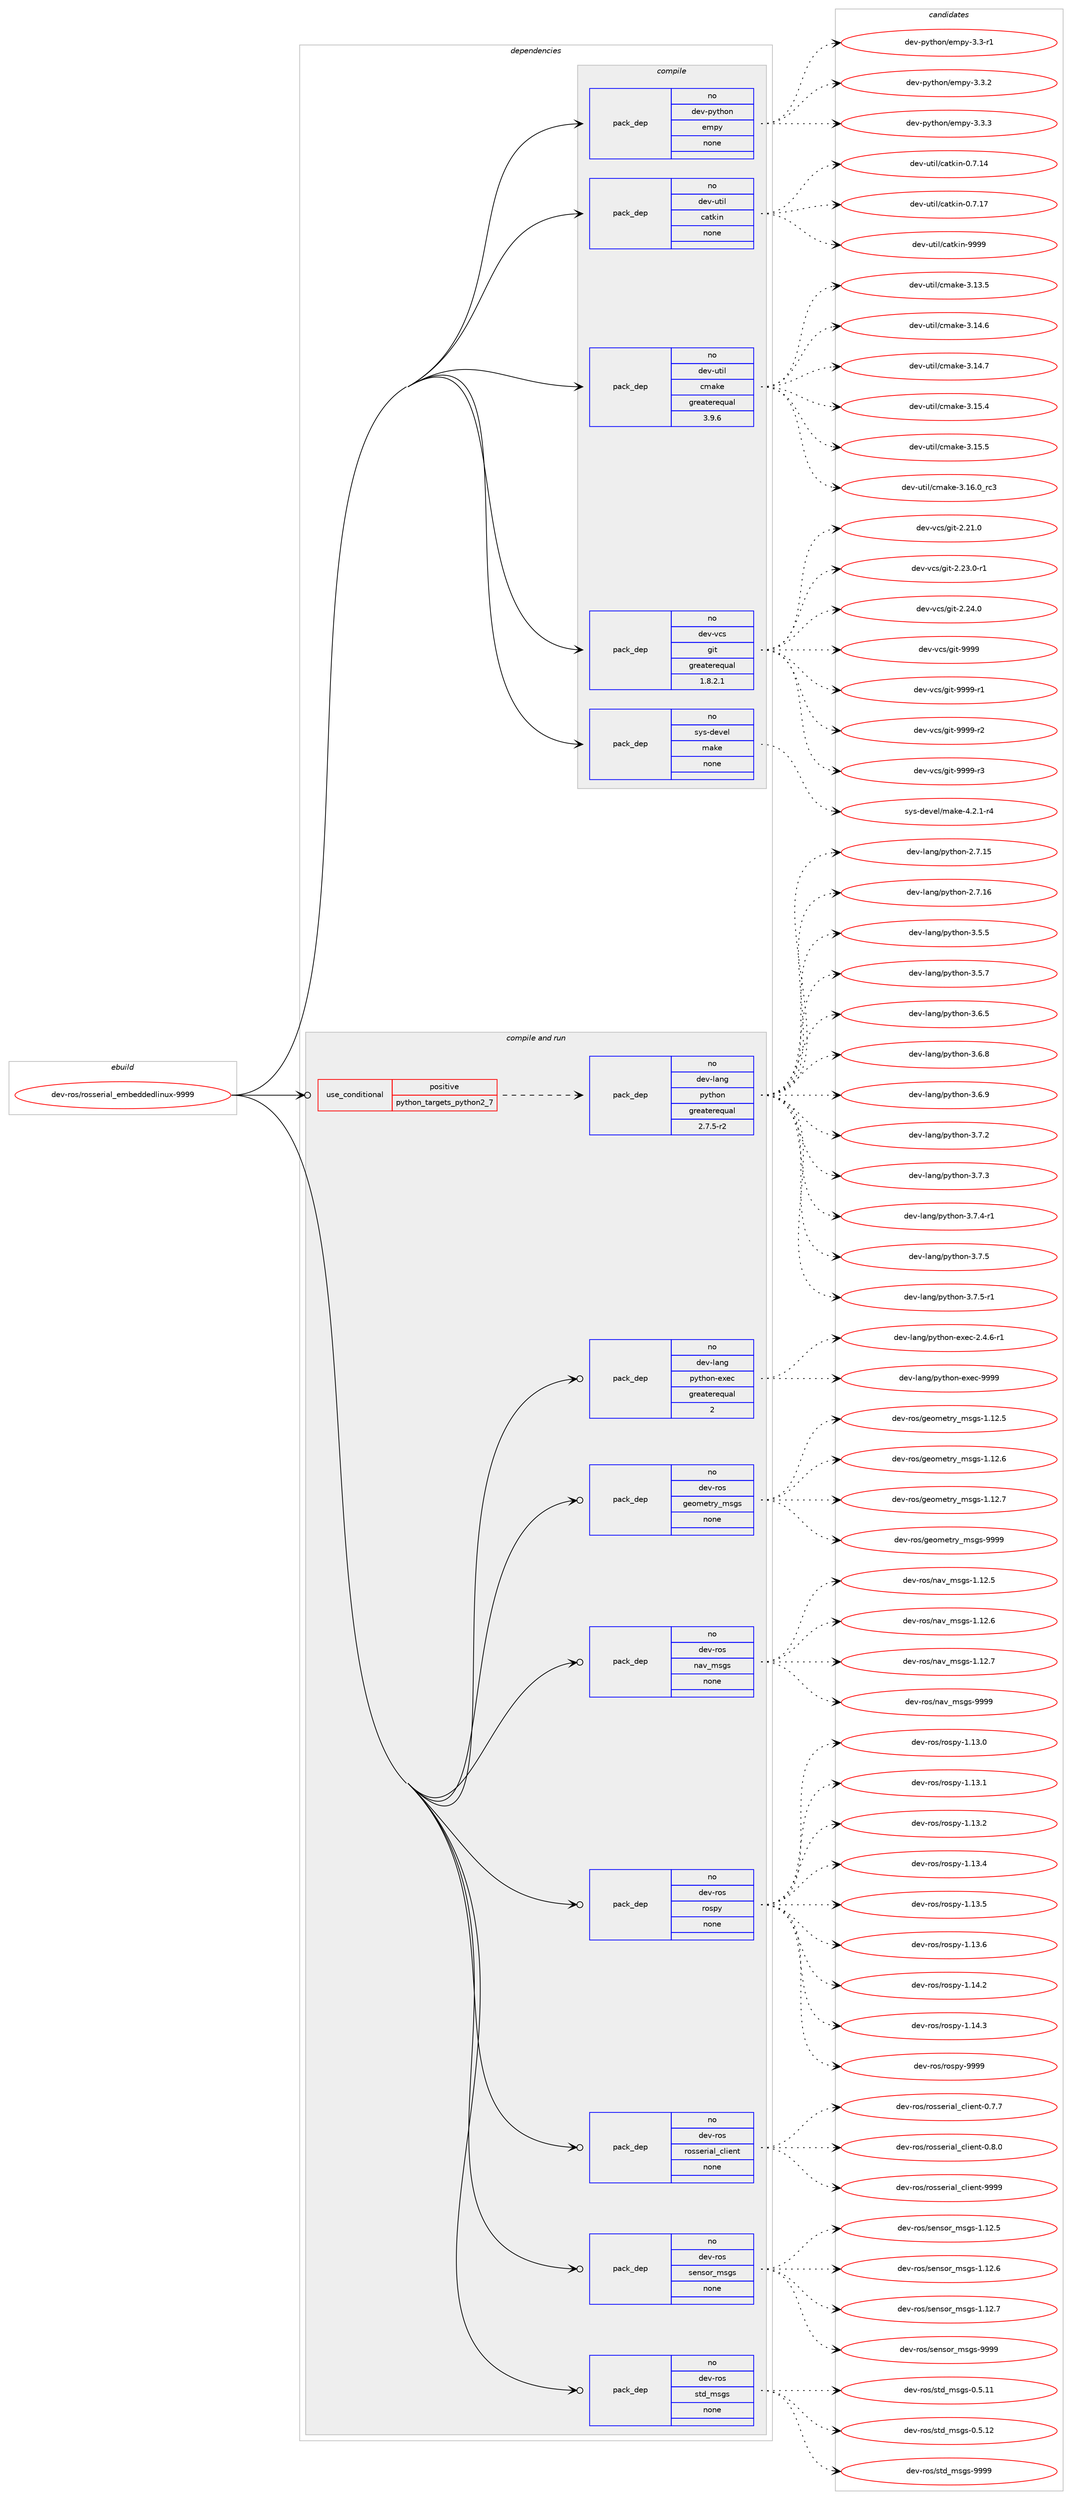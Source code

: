 digraph prolog {

# *************
# Graph options
# *************

newrank=true;
concentrate=true;
compound=true;
graph [rankdir=LR,fontname=Helvetica,fontsize=10,ranksep=1.5];#, ranksep=2.5, nodesep=0.2];
edge  [arrowhead=vee];
node  [fontname=Helvetica,fontsize=10];

# **********
# The ebuild
# **********

subgraph cluster_leftcol {
color=gray;
rank=same;
label=<<i>ebuild</i>>;
id [label="dev-ros/rosserial_embeddedlinux-9999", color=red, width=4, href="../dev-ros/rosserial_embeddedlinux-9999.svg"];
}

# ****************
# The dependencies
# ****************

subgraph cluster_midcol {
color=gray;
label=<<i>dependencies</i>>;
subgraph cluster_compile {
fillcolor="#eeeeee";
style=filled;
label=<<i>compile</i>>;
subgraph pack496633 {
dependency663563 [label=<<TABLE BORDER="0" CELLBORDER="1" CELLSPACING="0" CELLPADDING="4" WIDTH="220"><TR><TD ROWSPAN="6" CELLPADDING="30">pack_dep</TD></TR><TR><TD WIDTH="110">no</TD></TR><TR><TD>dev-python</TD></TR><TR><TD>empy</TD></TR><TR><TD>none</TD></TR><TR><TD></TD></TR></TABLE>>, shape=none, color=blue];
}
id:e -> dependency663563:w [weight=20,style="solid",arrowhead="vee"];
subgraph pack496634 {
dependency663564 [label=<<TABLE BORDER="0" CELLBORDER="1" CELLSPACING="0" CELLPADDING="4" WIDTH="220"><TR><TD ROWSPAN="6" CELLPADDING="30">pack_dep</TD></TR><TR><TD WIDTH="110">no</TD></TR><TR><TD>dev-util</TD></TR><TR><TD>catkin</TD></TR><TR><TD>none</TD></TR><TR><TD></TD></TR></TABLE>>, shape=none, color=blue];
}
id:e -> dependency663564:w [weight=20,style="solid",arrowhead="vee"];
subgraph pack496635 {
dependency663565 [label=<<TABLE BORDER="0" CELLBORDER="1" CELLSPACING="0" CELLPADDING="4" WIDTH="220"><TR><TD ROWSPAN="6" CELLPADDING="30">pack_dep</TD></TR><TR><TD WIDTH="110">no</TD></TR><TR><TD>dev-util</TD></TR><TR><TD>cmake</TD></TR><TR><TD>greaterequal</TD></TR><TR><TD>3.9.6</TD></TR></TABLE>>, shape=none, color=blue];
}
id:e -> dependency663565:w [weight=20,style="solid",arrowhead="vee"];
subgraph pack496636 {
dependency663566 [label=<<TABLE BORDER="0" CELLBORDER="1" CELLSPACING="0" CELLPADDING="4" WIDTH="220"><TR><TD ROWSPAN="6" CELLPADDING="30">pack_dep</TD></TR><TR><TD WIDTH="110">no</TD></TR><TR><TD>dev-vcs</TD></TR><TR><TD>git</TD></TR><TR><TD>greaterequal</TD></TR><TR><TD>1.8.2.1</TD></TR></TABLE>>, shape=none, color=blue];
}
id:e -> dependency663566:w [weight=20,style="solid",arrowhead="vee"];
subgraph pack496637 {
dependency663567 [label=<<TABLE BORDER="0" CELLBORDER="1" CELLSPACING="0" CELLPADDING="4" WIDTH="220"><TR><TD ROWSPAN="6" CELLPADDING="30">pack_dep</TD></TR><TR><TD WIDTH="110">no</TD></TR><TR><TD>sys-devel</TD></TR><TR><TD>make</TD></TR><TR><TD>none</TD></TR><TR><TD></TD></TR></TABLE>>, shape=none, color=blue];
}
id:e -> dependency663567:w [weight=20,style="solid",arrowhead="vee"];
}
subgraph cluster_compileandrun {
fillcolor="#eeeeee";
style=filled;
label=<<i>compile and run</i>>;
subgraph cond155024 {
dependency663568 [label=<<TABLE BORDER="0" CELLBORDER="1" CELLSPACING="0" CELLPADDING="4"><TR><TD ROWSPAN="3" CELLPADDING="10">use_conditional</TD></TR><TR><TD>positive</TD></TR><TR><TD>python_targets_python2_7</TD></TR></TABLE>>, shape=none, color=red];
subgraph pack496638 {
dependency663569 [label=<<TABLE BORDER="0" CELLBORDER="1" CELLSPACING="0" CELLPADDING="4" WIDTH="220"><TR><TD ROWSPAN="6" CELLPADDING="30">pack_dep</TD></TR><TR><TD WIDTH="110">no</TD></TR><TR><TD>dev-lang</TD></TR><TR><TD>python</TD></TR><TR><TD>greaterequal</TD></TR><TR><TD>2.7.5-r2</TD></TR></TABLE>>, shape=none, color=blue];
}
dependency663568:e -> dependency663569:w [weight=20,style="dashed",arrowhead="vee"];
}
id:e -> dependency663568:w [weight=20,style="solid",arrowhead="odotvee"];
subgraph pack496639 {
dependency663570 [label=<<TABLE BORDER="0" CELLBORDER="1" CELLSPACING="0" CELLPADDING="4" WIDTH="220"><TR><TD ROWSPAN="6" CELLPADDING="30">pack_dep</TD></TR><TR><TD WIDTH="110">no</TD></TR><TR><TD>dev-lang</TD></TR><TR><TD>python-exec</TD></TR><TR><TD>greaterequal</TD></TR><TR><TD>2</TD></TR></TABLE>>, shape=none, color=blue];
}
id:e -> dependency663570:w [weight=20,style="solid",arrowhead="odotvee"];
subgraph pack496640 {
dependency663571 [label=<<TABLE BORDER="0" CELLBORDER="1" CELLSPACING="0" CELLPADDING="4" WIDTH="220"><TR><TD ROWSPAN="6" CELLPADDING="30">pack_dep</TD></TR><TR><TD WIDTH="110">no</TD></TR><TR><TD>dev-ros</TD></TR><TR><TD>geometry_msgs</TD></TR><TR><TD>none</TD></TR><TR><TD></TD></TR></TABLE>>, shape=none, color=blue];
}
id:e -> dependency663571:w [weight=20,style="solid",arrowhead="odotvee"];
subgraph pack496641 {
dependency663572 [label=<<TABLE BORDER="0" CELLBORDER="1" CELLSPACING="0" CELLPADDING="4" WIDTH="220"><TR><TD ROWSPAN="6" CELLPADDING="30">pack_dep</TD></TR><TR><TD WIDTH="110">no</TD></TR><TR><TD>dev-ros</TD></TR><TR><TD>nav_msgs</TD></TR><TR><TD>none</TD></TR><TR><TD></TD></TR></TABLE>>, shape=none, color=blue];
}
id:e -> dependency663572:w [weight=20,style="solid",arrowhead="odotvee"];
subgraph pack496642 {
dependency663573 [label=<<TABLE BORDER="0" CELLBORDER="1" CELLSPACING="0" CELLPADDING="4" WIDTH="220"><TR><TD ROWSPAN="6" CELLPADDING="30">pack_dep</TD></TR><TR><TD WIDTH="110">no</TD></TR><TR><TD>dev-ros</TD></TR><TR><TD>rospy</TD></TR><TR><TD>none</TD></TR><TR><TD></TD></TR></TABLE>>, shape=none, color=blue];
}
id:e -> dependency663573:w [weight=20,style="solid",arrowhead="odotvee"];
subgraph pack496643 {
dependency663574 [label=<<TABLE BORDER="0" CELLBORDER="1" CELLSPACING="0" CELLPADDING="4" WIDTH="220"><TR><TD ROWSPAN="6" CELLPADDING="30">pack_dep</TD></TR><TR><TD WIDTH="110">no</TD></TR><TR><TD>dev-ros</TD></TR><TR><TD>rosserial_client</TD></TR><TR><TD>none</TD></TR><TR><TD></TD></TR></TABLE>>, shape=none, color=blue];
}
id:e -> dependency663574:w [weight=20,style="solid",arrowhead="odotvee"];
subgraph pack496644 {
dependency663575 [label=<<TABLE BORDER="0" CELLBORDER="1" CELLSPACING="0" CELLPADDING="4" WIDTH="220"><TR><TD ROWSPAN="6" CELLPADDING="30">pack_dep</TD></TR><TR><TD WIDTH="110">no</TD></TR><TR><TD>dev-ros</TD></TR><TR><TD>sensor_msgs</TD></TR><TR><TD>none</TD></TR><TR><TD></TD></TR></TABLE>>, shape=none, color=blue];
}
id:e -> dependency663575:w [weight=20,style="solid",arrowhead="odotvee"];
subgraph pack496645 {
dependency663576 [label=<<TABLE BORDER="0" CELLBORDER="1" CELLSPACING="0" CELLPADDING="4" WIDTH="220"><TR><TD ROWSPAN="6" CELLPADDING="30">pack_dep</TD></TR><TR><TD WIDTH="110">no</TD></TR><TR><TD>dev-ros</TD></TR><TR><TD>std_msgs</TD></TR><TR><TD>none</TD></TR><TR><TD></TD></TR></TABLE>>, shape=none, color=blue];
}
id:e -> dependency663576:w [weight=20,style="solid",arrowhead="odotvee"];
}
subgraph cluster_run {
fillcolor="#eeeeee";
style=filled;
label=<<i>run</i>>;
}
}

# **************
# The candidates
# **************

subgraph cluster_choices {
rank=same;
color=gray;
label=<<i>candidates</i>>;

subgraph choice496633 {
color=black;
nodesep=1;
choice1001011184511212111610411111047101109112121455146514511449 [label="dev-python/empy-3.3-r1", color=red, width=4,href="../dev-python/empy-3.3-r1.svg"];
choice1001011184511212111610411111047101109112121455146514650 [label="dev-python/empy-3.3.2", color=red, width=4,href="../dev-python/empy-3.3.2.svg"];
choice1001011184511212111610411111047101109112121455146514651 [label="dev-python/empy-3.3.3", color=red, width=4,href="../dev-python/empy-3.3.3.svg"];
dependency663563:e -> choice1001011184511212111610411111047101109112121455146514511449:w [style=dotted,weight="100"];
dependency663563:e -> choice1001011184511212111610411111047101109112121455146514650:w [style=dotted,weight="100"];
dependency663563:e -> choice1001011184511212111610411111047101109112121455146514651:w [style=dotted,weight="100"];
}
subgraph choice496634 {
color=black;
nodesep=1;
choice1001011184511711610510847999711610710511045484655464952 [label="dev-util/catkin-0.7.14", color=red, width=4,href="../dev-util/catkin-0.7.14.svg"];
choice1001011184511711610510847999711610710511045484655464955 [label="dev-util/catkin-0.7.17", color=red, width=4,href="../dev-util/catkin-0.7.17.svg"];
choice100101118451171161051084799971161071051104557575757 [label="dev-util/catkin-9999", color=red, width=4,href="../dev-util/catkin-9999.svg"];
dependency663564:e -> choice1001011184511711610510847999711610710511045484655464952:w [style=dotted,weight="100"];
dependency663564:e -> choice1001011184511711610510847999711610710511045484655464955:w [style=dotted,weight="100"];
dependency663564:e -> choice100101118451171161051084799971161071051104557575757:w [style=dotted,weight="100"];
}
subgraph choice496635 {
color=black;
nodesep=1;
choice1001011184511711610510847991099710710145514649514653 [label="dev-util/cmake-3.13.5", color=red, width=4,href="../dev-util/cmake-3.13.5.svg"];
choice1001011184511711610510847991099710710145514649524654 [label="dev-util/cmake-3.14.6", color=red, width=4,href="../dev-util/cmake-3.14.6.svg"];
choice1001011184511711610510847991099710710145514649524655 [label="dev-util/cmake-3.14.7", color=red, width=4,href="../dev-util/cmake-3.14.7.svg"];
choice1001011184511711610510847991099710710145514649534652 [label="dev-util/cmake-3.15.4", color=red, width=4,href="../dev-util/cmake-3.15.4.svg"];
choice1001011184511711610510847991099710710145514649534653 [label="dev-util/cmake-3.15.5", color=red, width=4,href="../dev-util/cmake-3.15.5.svg"];
choice1001011184511711610510847991099710710145514649544648951149951 [label="dev-util/cmake-3.16.0_rc3", color=red, width=4,href="../dev-util/cmake-3.16.0_rc3.svg"];
dependency663565:e -> choice1001011184511711610510847991099710710145514649514653:w [style=dotted,weight="100"];
dependency663565:e -> choice1001011184511711610510847991099710710145514649524654:w [style=dotted,weight="100"];
dependency663565:e -> choice1001011184511711610510847991099710710145514649524655:w [style=dotted,weight="100"];
dependency663565:e -> choice1001011184511711610510847991099710710145514649534652:w [style=dotted,weight="100"];
dependency663565:e -> choice1001011184511711610510847991099710710145514649534653:w [style=dotted,weight="100"];
dependency663565:e -> choice1001011184511711610510847991099710710145514649544648951149951:w [style=dotted,weight="100"];
}
subgraph choice496636 {
color=black;
nodesep=1;
choice10010111845118991154710310511645504650494648 [label="dev-vcs/git-2.21.0", color=red, width=4,href="../dev-vcs/git-2.21.0.svg"];
choice100101118451189911547103105116455046505146484511449 [label="dev-vcs/git-2.23.0-r1", color=red, width=4,href="../dev-vcs/git-2.23.0-r1.svg"];
choice10010111845118991154710310511645504650524648 [label="dev-vcs/git-2.24.0", color=red, width=4,href="../dev-vcs/git-2.24.0.svg"];
choice1001011184511899115471031051164557575757 [label="dev-vcs/git-9999", color=red, width=4,href="../dev-vcs/git-9999.svg"];
choice10010111845118991154710310511645575757574511449 [label="dev-vcs/git-9999-r1", color=red, width=4,href="../dev-vcs/git-9999-r1.svg"];
choice10010111845118991154710310511645575757574511450 [label="dev-vcs/git-9999-r2", color=red, width=4,href="../dev-vcs/git-9999-r2.svg"];
choice10010111845118991154710310511645575757574511451 [label="dev-vcs/git-9999-r3", color=red, width=4,href="../dev-vcs/git-9999-r3.svg"];
dependency663566:e -> choice10010111845118991154710310511645504650494648:w [style=dotted,weight="100"];
dependency663566:e -> choice100101118451189911547103105116455046505146484511449:w [style=dotted,weight="100"];
dependency663566:e -> choice10010111845118991154710310511645504650524648:w [style=dotted,weight="100"];
dependency663566:e -> choice1001011184511899115471031051164557575757:w [style=dotted,weight="100"];
dependency663566:e -> choice10010111845118991154710310511645575757574511449:w [style=dotted,weight="100"];
dependency663566:e -> choice10010111845118991154710310511645575757574511450:w [style=dotted,weight="100"];
dependency663566:e -> choice10010111845118991154710310511645575757574511451:w [style=dotted,weight="100"];
}
subgraph choice496637 {
color=black;
nodesep=1;
choice1151211154510010111810110847109971071014552465046494511452 [label="sys-devel/make-4.2.1-r4", color=red, width=4,href="../sys-devel/make-4.2.1-r4.svg"];
dependency663567:e -> choice1151211154510010111810110847109971071014552465046494511452:w [style=dotted,weight="100"];
}
subgraph choice496638 {
color=black;
nodesep=1;
choice10010111845108971101034711212111610411111045504655464953 [label="dev-lang/python-2.7.15", color=red, width=4,href="../dev-lang/python-2.7.15.svg"];
choice10010111845108971101034711212111610411111045504655464954 [label="dev-lang/python-2.7.16", color=red, width=4,href="../dev-lang/python-2.7.16.svg"];
choice100101118451089711010347112121116104111110455146534653 [label="dev-lang/python-3.5.5", color=red, width=4,href="../dev-lang/python-3.5.5.svg"];
choice100101118451089711010347112121116104111110455146534655 [label="dev-lang/python-3.5.7", color=red, width=4,href="../dev-lang/python-3.5.7.svg"];
choice100101118451089711010347112121116104111110455146544653 [label="dev-lang/python-3.6.5", color=red, width=4,href="../dev-lang/python-3.6.5.svg"];
choice100101118451089711010347112121116104111110455146544656 [label="dev-lang/python-3.6.8", color=red, width=4,href="../dev-lang/python-3.6.8.svg"];
choice100101118451089711010347112121116104111110455146544657 [label="dev-lang/python-3.6.9", color=red, width=4,href="../dev-lang/python-3.6.9.svg"];
choice100101118451089711010347112121116104111110455146554650 [label="dev-lang/python-3.7.2", color=red, width=4,href="../dev-lang/python-3.7.2.svg"];
choice100101118451089711010347112121116104111110455146554651 [label="dev-lang/python-3.7.3", color=red, width=4,href="../dev-lang/python-3.7.3.svg"];
choice1001011184510897110103471121211161041111104551465546524511449 [label="dev-lang/python-3.7.4-r1", color=red, width=4,href="../dev-lang/python-3.7.4-r1.svg"];
choice100101118451089711010347112121116104111110455146554653 [label="dev-lang/python-3.7.5", color=red, width=4,href="../dev-lang/python-3.7.5.svg"];
choice1001011184510897110103471121211161041111104551465546534511449 [label="dev-lang/python-3.7.5-r1", color=red, width=4,href="../dev-lang/python-3.7.5-r1.svg"];
dependency663569:e -> choice10010111845108971101034711212111610411111045504655464953:w [style=dotted,weight="100"];
dependency663569:e -> choice10010111845108971101034711212111610411111045504655464954:w [style=dotted,weight="100"];
dependency663569:e -> choice100101118451089711010347112121116104111110455146534653:w [style=dotted,weight="100"];
dependency663569:e -> choice100101118451089711010347112121116104111110455146534655:w [style=dotted,weight="100"];
dependency663569:e -> choice100101118451089711010347112121116104111110455146544653:w [style=dotted,weight="100"];
dependency663569:e -> choice100101118451089711010347112121116104111110455146544656:w [style=dotted,weight="100"];
dependency663569:e -> choice100101118451089711010347112121116104111110455146544657:w [style=dotted,weight="100"];
dependency663569:e -> choice100101118451089711010347112121116104111110455146554650:w [style=dotted,weight="100"];
dependency663569:e -> choice100101118451089711010347112121116104111110455146554651:w [style=dotted,weight="100"];
dependency663569:e -> choice1001011184510897110103471121211161041111104551465546524511449:w [style=dotted,weight="100"];
dependency663569:e -> choice100101118451089711010347112121116104111110455146554653:w [style=dotted,weight="100"];
dependency663569:e -> choice1001011184510897110103471121211161041111104551465546534511449:w [style=dotted,weight="100"];
}
subgraph choice496639 {
color=black;
nodesep=1;
choice10010111845108971101034711212111610411111045101120101994550465246544511449 [label="dev-lang/python-exec-2.4.6-r1", color=red, width=4,href="../dev-lang/python-exec-2.4.6-r1.svg"];
choice10010111845108971101034711212111610411111045101120101994557575757 [label="dev-lang/python-exec-9999", color=red, width=4,href="../dev-lang/python-exec-9999.svg"];
dependency663570:e -> choice10010111845108971101034711212111610411111045101120101994550465246544511449:w [style=dotted,weight="100"];
dependency663570:e -> choice10010111845108971101034711212111610411111045101120101994557575757:w [style=dotted,weight="100"];
}
subgraph choice496640 {
color=black;
nodesep=1;
choice10010111845114111115471031011111091011161141219510911510311545494649504653 [label="dev-ros/geometry_msgs-1.12.5", color=red, width=4,href="../dev-ros/geometry_msgs-1.12.5.svg"];
choice10010111845114111115471031011111091011161141219510911510311545494649504654 [label="dev-ros/geometry_msgs-1.12.6", color=red, width=4,href="../dev-ros/geometry_msgs-1.12.6.svg"];
choice10010111845114111115471031011111091011161141219510911510311545494649504655 [label="dev-ros/geometry_msgs-1.12.7", color=red, width=4,href="../dev-ros/geometry_msgs-1.12.7.svg"];
choice1001011184511411111547103101111109101116114121951091151031154557575757 [label="dev-ros/geometry_msgs-9999", color=red, width=4,href="../dev-ros/geometry_msgs-9999.svg"];
dependency663571:e -> choice10010111845114111115471031011111091011161141219510911510311545494649504653:w [style=dotted,weight="100"];
dependency663571:e -> choice10010111845114111115471031011111091011161141219510911510311545494649504654:w [style=dotted,weight="100"];
dependency663571:e -> choice10010111845114111115471031011111091011161141219510911510311545494649504655:w [style=dotted,weight="100"];
dependency663571:e -> choice1001011184511411111547103101111109101116114121951091151031154557575757:w [style=dotted,weight="100"];
}
subgraph choice496641 {
color=black;
nodesep=1;
choice1001011184511411111547110971189510911510311545494649504653 [label="dev-ros/nav_msgs-1.12.5", color=red, width=4,href="../dev-ros/nav_msgs-1.12.5.svg"];
choice1001011184511411111547110971189510911510311545494649504654 [label="dev-ros/nav_msgs-1.12.6", color=red, width=4,href="../dev-ros/nav_msgs-1.12.6.svg"];
choice1001011184511411111547110971189510911510311545494649504655 [label="dev-ros/nav_msgs-1.12.7", color=red, width=4,href="../dev-ros/nav_msgs-1.12.7.svg"];
choice100101118451141111154711097118951091151031154557575757 [label="dev-ros/nav_msgs-9999", color=red, width=4,href="../dev-ros/nav_msgs-9999.svg"];
dependency663572:e -> choice1001011184511411111547110971189510911510311545494649504653:w [style=dotted,weight="100"];
dependency663572:e -> choice1001011184511411111547110971189510911510311545494649504654:w [style=dotted,weight="100"];
dependency663572:e -> choice1001011184511411111547110971189510911510311545494649504655:w [style=dotted,weight="100"];
dependency663572:e -> choice100101118451141111154711097118951091151031154557575757:w [style=dotted,weight="100"];
}
subgraph choice496642 {
color=black;
nodesep=1;
choice100101118451141111154711411111511212145494649514648 [label="dev-ros/rospy-1.13.0", color=red, width=4,href="../dev-ros/rospy-1.13.0.svg"];
choice100101118451141111154711411111511212145494649514649 [label="dev-ros/rospy-1.13.1", color=red, width=4,href="../dev-ros/rospy-1.13.1.svg"];
choice100101118451141111154711411111511212145494649514650 [label="dev-ros/rospy-1.13.2", color=red, width=4,href="../dev-ros/rospy-1.13.2.svg"];
choice100101118451141111154711411111511212145494649514652 [label="dev-ros/rospy-1.13.4", color=red, width=4,href="../dev-ros/rospy-1.13.4.svg"];
choice100101118451141111154711411111511212145494649514653 [label="dev-ros/rospy-1.13.5", color=red, width=4,href="../dev-ros/rospy-1.13.5.svg"];
choice100101118451141111154711411111511212145494649514654 [label="dev-ros/rospy-1.13.6", color=red, width=4,href="../dev-ros/rospy-1.13.6.svg"];
choice100101118451141111154711411111511212145494649524650 [label="dev-ros/rospy-1.14.2", color=red, width=4,href="../dev-ros/rospy-1.14.2.svg"];
choice100101118451141111154711411111511212145494649524651 [label="dev-ros/rospy-1.14.3", color=red, width=4,href="../dev-ros/rospy-1.14.3.svg"];
choice10010111845114111115471141111151121214557575757 [label="dev-ros/rospy-9999", color=red, width=4,href="../dev-ros/rospy-9999.svg"];
dependency663573:e -> choice100101118451141111154711411111511212145494649514648:w [style=dotted,weight="100"];
dependency663573:e -> choice100101118451141111154711411111511212145494649514649:w [style=dotted,weight="100"];
dependency663573:e -> choice100101118451141111154711411111511212145494649514650:w [style=dotted,weight="100"];
dependency663573:e -> choice100101118451141111154711411111511212145494649514652:w [style=dotted,weight="100"];
dependency663573:e -> choice100101118451141111154711411111511212145494649514653:w [style=dotted,weight="100"];
dependency663573:e -> choice100101118451141111154711411111511212145494649514654:w [style=dotted,weight="100"];
dependency663573:e -> choice100101118451141111154711411111511212145494649524650:w [style=dotted,weight="100"];
dependency663573:e -> choice100101118451141111154711411111511212145494649524651:w [style=dotted,weight="100"];
dependency663573:e -> choice10010111845114111115471141111151121214557575757:w [style=dotted,weight="100"];
}
subgraph choice496643 {
color=black;
nodesep=1;
choice1001011184511411111547114111115115101114105971089599108105101110116454846554655 [label="dev-ros/rosserial_client-0.7.7", color=red, width=4,href="../dev-ros/rosserial_client-0.7.7.svg"];
choice1001011184511411111547114111115115101114105971089599108105101110116454846564648 [label="dev-ros/rosserial_client-0.8.0", color=red, width=4,href="../dev-ros/rosserial_client-0.8.0.svg"];
choice10010111845114111115471141111151151011141059710895991081051011101164557575757 [label="dev-ros/rosserial_client-9999", color=red, width=4,href="../dev-ros/rosserial_client-9999.svg"];
dependency663574:e -> choice1001011184511411111547114111115115101114105971089599108105101110116454846554655:w [style=dotted,weight="100"];
dependency663574:e -> choice1001011184511411111547114111115115101114105971089599108105101110116454846564648:w [style=dotted,weight="100"];
dependency663574:e -> choice10010111845114111115471141111151151011141059710895991081051011101164557575757:w [style=dotted,weight="100"];
}
subgraph choice496644 {
color=black;
nodesep=1;
choice10010111845114111115471151011101151111149510911510311545494649504653 [label="dev-ros/sensor_msgs-1.12.5", color=red, width=4,href="../dev-ros/sensor_msgs-1.12.5.svg"];
choice10010111845114111115471151011101151111149510911510311545494649504654 [label="dev-ros/sensor_msgs-1.12.6", color=red, width=4,href="../dev-ros/sensor_msgs-1.12.6.svg"];
choice10010111845114111115471151011101151111149510911510311545494649504655 [label="dev-ros/sensor_msgs-1.12.7", color=red, width=4,href="../dev-ros/sensor_msgs-1.12.7.svg"];
choice1001011184511411111547115101110115111114951091151031154557575757 [label="dev-ros/sensor_msgs-9999", color=red, width=4,href="../dev-ros/sensor_msgs-9999.svg"];
dependency663575:e -> choice10010111845114111115471151011101151111149510911510311545494649504653:w [style=dotted,weight="100"];
dependency663575:e -> choice10010111845114111115471151011101151111149510911510311545494649504654:w [style=dotted,weight="100"];
dependency663575:e -> choice10010111845114111115471151011101151111149510911510311545494649504655:w [style=dotted,weight="100"];
dependency663575:e -> choice1001011184511411111547115101110115111114951091151031154557575757:w [style=dotted,weight="100"];
}
subgraph choice496645 {
color=black;
nodesep=1;
choice10010111845114111115471151161009510911510311545484653464949 [label="dev-ros/std_msgs-0.5.11", color=red, width=4,href="../dev-ros/std_msgs-0.5.11.svg"];
choice10010111845114111115471151161009510911510311545484653464950 [label="dev-ros/std_msgs-0.5.12", color=red, width=4,href="../dev-ros/std_msgs-0.5.12.svg"];
choice1001011184511411111547115116100951091151031154557575757 [label="dev-ros/std_msgs-9999", color=red, width=4,href="../dev-ros/std_msgs-9999.svg"];
dependency663576:e -> choice10010111845114111115471151161009510911510311545484653464949:w [style=dotted,weight="100"];
dependency663576:e -> choice10010111845114111115471151161009510911510311545484653464950:w [style=dotted,weight="100"];
dependency663576:e -> choice1001011184511411111547115116100951091151031154557575757:w [style=dotted,weight="100"];
}
}

}
